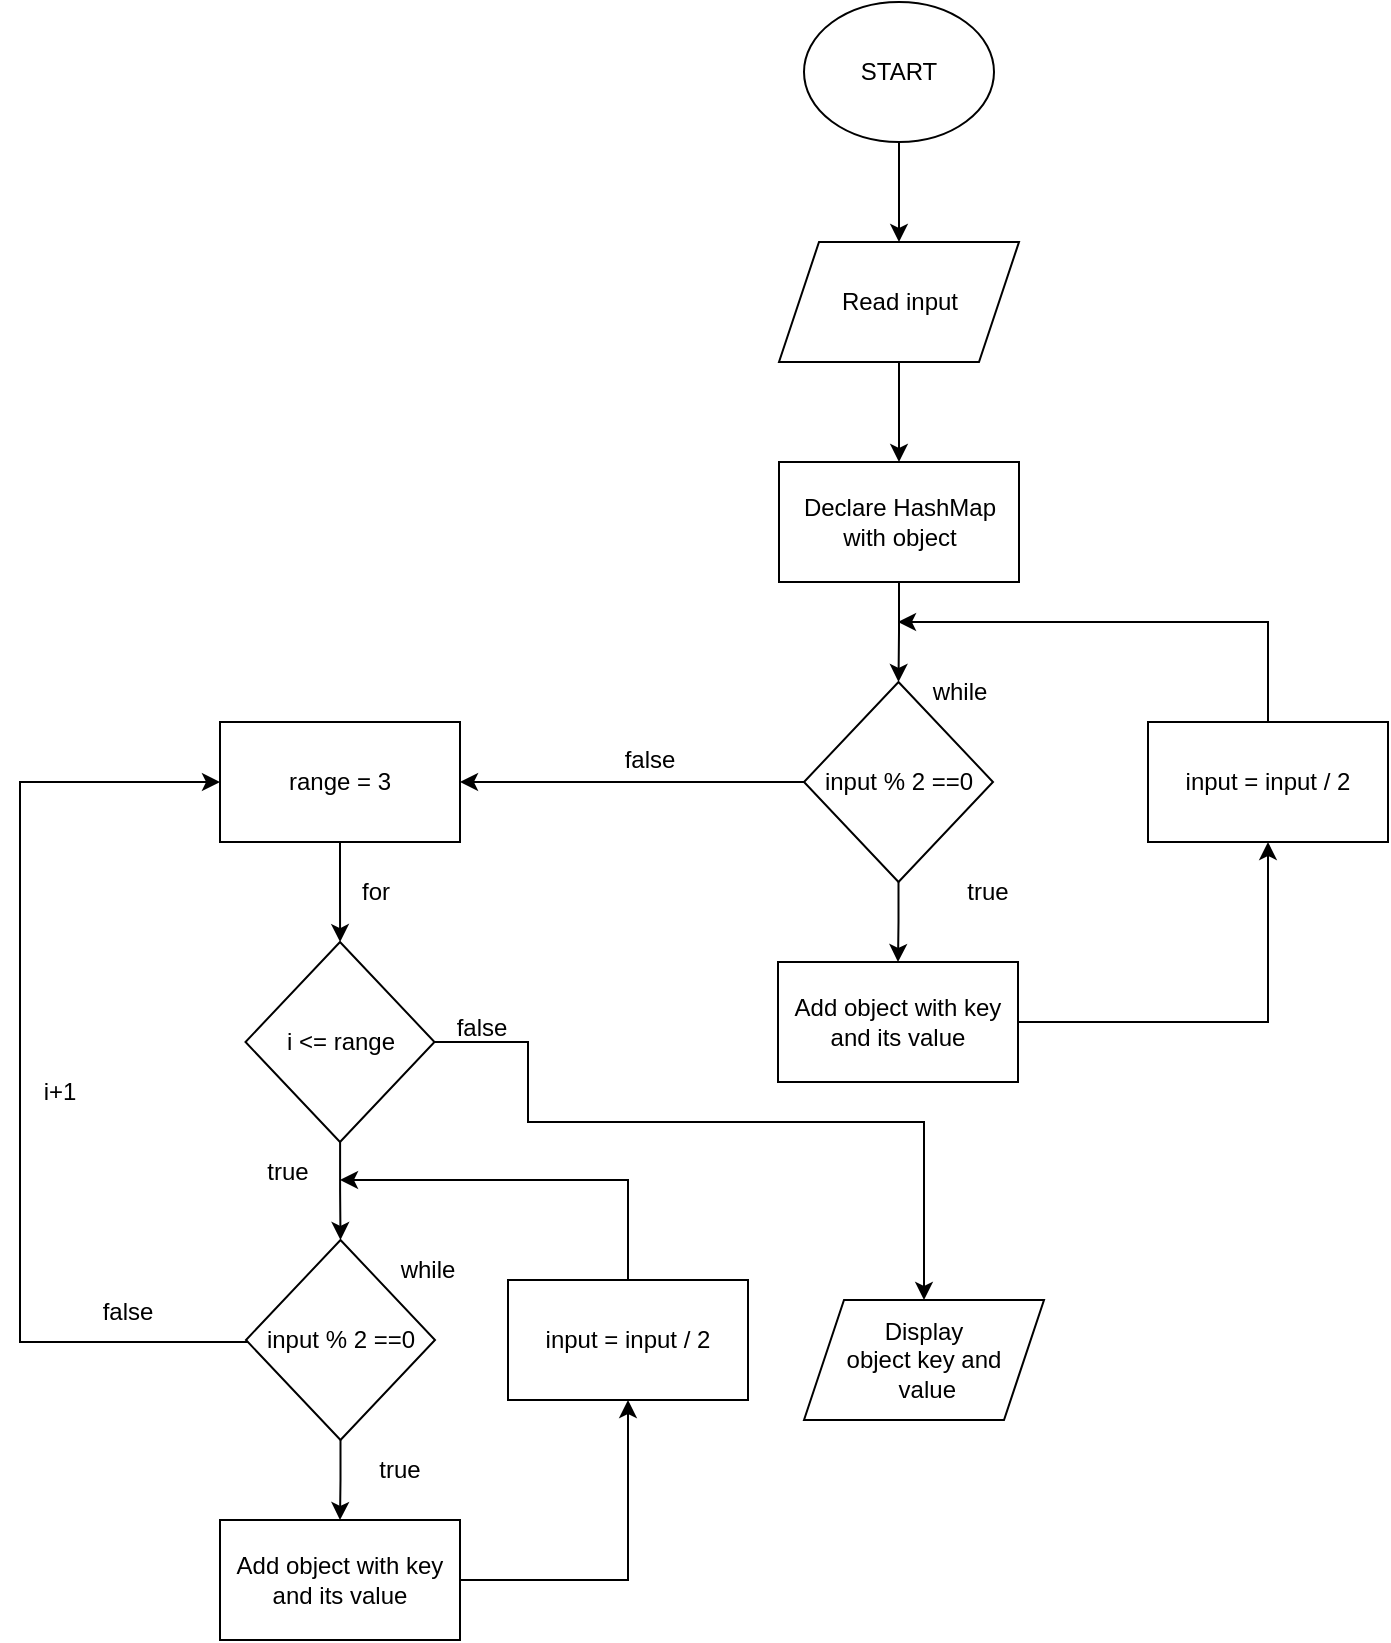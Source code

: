 <mxfile version="27.0.9">
  <diagram name="Page-1" id="ADm4TOCSpsVAO73PpJz7">
    <mxGraphModel dx="2276" dy="1941" grid="1" gridSize="10" guides="1" tooltips="1" connect="1" arrows="1" fold="1" page="1" pageScale="1" pageWidth="850" pageHeight="1100" math="0" shadow="0">
      <root>
        <mxCell id="0" />
        <mxCell id="1" parent="0" />
        <mxCell id="KlrDeAPHusBaZ4POctRc-10" value="" style="edgeStyle=orthogonalEdgeStyle;rounded=0;orthogonalLoop=1;jettySize=auto;html=1;" parent="1" source="KlrDeAPHusBaZ4POctRc-1" target="KlrDeAPHusBaZ4POctRc-3" edge="1">
          <mxGeometry relative="1" as="geometry" />
        </mxCell>
        <mxCell id="KlrDeAPHusBaZ4POctRc-1" value="START" style="ellipse;whiteSpace=wrap;html=1;" parent="1" vertex="1">
          <mxGeometry x="378" y="-1070" width="95" height="70" as="geometry" />
        </mxCell>
        <mxCell id="KlrDeAPHusBaZ4POctRc-11" value="" style="edgeStyle=orthogonalEdgeStyle;rounded=0;orthogonalLoop=1;jettySize=auto;html=1;" parent="1" source="KlrDeAPHusBaZ4POctRc-2" target="KlrDeAPHusBaZ4POctRc-4" edge="1">
          <mxGeometry relative="1" as="geometry" />
        </mxCell>
        <mxCell id="KlrDeAPHusBaZ4POctRc-2" value="Declare HashMap&lt;div&gt;with object&lt;/div&gt;" style="rounded=0;whiteSpace=wrap;html=1;" parent="1" vertex="1">
          <mxGeometry x="365.5" y="-840" width="120" height="60" as="geometry" />
        </mxCell>
        <mxCell id="KlrDeAPHusBaZ4POctRc-9" value="" style="edgeStyle=orthogonalEdgeStyle;rounded=0;orthogonalLoop=1;jettySize=auto;html=1;" parent="1" source="KlrDeAPHusBaZ4POctRc-3" target="KlrDeAPHusBaZ4POctRc-2" edge="1">
          <mxGeometry relative="1" as="geometry" />
        </mxCell>
        <mxCell id="KlrDeAPHusBaZ4POctRc-3" value="Read input" style="shape=parallelogram;perimeter=parallelogramPerimeter;whiteSpace=wrap;html=1;fixedSize=1;" parent="1" vertex="1">
          <mxGeometry x="365.5" y="-950" width="120" height="60" as="geometry" />
        </mxCell>
        <mxCell id="KlrDeAPHusBaZ4POctRc-6" value="" style="edgeStyle=orthogonalEdgeStyle;rounded=0;orthogonalLoop=1;jettySize=auto;html=1;" parent="1" source="KlrDeAPHusBaZ4POctRc-4" target="KlrDeAPHusBaZ4POctRc-5" edge="1">
          <mxGeometry relative="1" as="geometry" />
        </mxCell>
        <mxCell id="KlrDeAPHusBaZ4POctRc-28" value="" style="edgeStyle=orthogonalEdgeStyle;rounded=0;orthogonalLoop=1;jettySize=auto;html=1;" parent="1" source="KlrDeAPHusBaZ4POctRc-4" target="KlrDeAPHusBaZ4POctRc-23" edge="1">
          <mxGeometry relative="1" as="geometry" />
        </mxCell>
        <mxCell id="KlrDeAPHusBaZ4POctRc-4" value="&lt;div&gt;input % 2 ==0&lt;/div&gt;" style="rhombus;whiteSpace=wrap;html=1;" parent="1" vertex="1">
          <mxGeometry x="378" y="-730" width="94.5" height="100" as="geometry" />
        </mxCell>
        <mxCell id="KlrDeAPHusBaZ4POctRc-8" style="edgeStyle=orthogonalEdgeStyle;rounded=0;orthogonalLoop=1;jettySize=auto;html=1;exitX=0.5;exitY=0;exitDx=0;exitDy=0;" parent="1" source="KlrDeAPHusBaZ4POctRc-17" edge="1">
          <mxGeometry relative="1" as="geometry">
            <mxPoint x="775" y="-720" as="sourcePoint" />
            <mxPoint x="425" y="-760" as="targetPoint" />
            <Array as="points">
              <mxPoint x="610" y="-760" />
            </Array>
          </mxGeometry>
        </mxCell>
        <mxCell id="KlrDeAPHusBaZ4POctRc-18" value="" style="edgeStyle=orthogonalEdgeStyle;rounded=0;orthogonalLoop=1;jettySize=auto;html=1;" parent="1" source="KlrDeAPHusBaZ4POctRc-5" target="KlrDeAPHusBaZ4POctRc-17" edge="1">
          <mxGeometry relative="1" as="geometry" />
        </mxCell>
        <mxCell id="KlrDeAPHusBaZ4POctRc-5" value="Add object with key and its value" style="whiteSpace=wrap;html=1;" parent="1" vertex="1">
          <mxGeometry x="365" y="-590" width="120" height="60" as="geometry" />
        </mxCell>
        <mxCell id="KlrDeAPHusBaZ4POctRc-37" value="" style="edgeStyle=orthogonalEdgeStyle;rounded=0;orthogonalLoop=1;jettySize=auto;html=1;" parent="1" source="KlrDeAPHusBaZ4POctRc-12" target="KlrDeAPHusBaZ4POctRc-31" edge="1">
          <mxGeometry relative="1" as="geometry" />
        </mxCell>
        <mxCell id="KlrDeAPHusBaZ4POctRc-50" style="edgeStyle=orthogonalEdgeStyle;rounded=0;orthogonalLoop=1;jettySize=auto;html=1;entryX=0.5;entryY=0;entryDx=0;entryDy=0;exitX=1;exitY=0.5;exitDx=0;exitDy=0;" parent="1" source="KlrDeAPHusBaZ4POctRc-12" target="KlrDeAPHusBaZ4POctRc-49" edge="1">
          <mxGeometry relative="1" as="geometry">
            <mxPoint x="220" y="-550" as="sourcePoint" />
            <Array as="points">
              <mxPoint x="240" y="-550" />
              <mxPoint x="240" y="-510" />
              <mxPoint x="438" y="-510" />
            </Array>
          </mxGeometry>
        </mxCell>
        <mxCell id="KlrDeAPHusBaZ4POctRc-12" value="i &amp;lt;= range" style="rhombus;whiteSpace=wrap;html=1;" parent="1" vertex="1">
          <mxGeometry x="98.75" y="-600" width="94.5" height="100" as="geometry" />
        </mxCell>
        <mxCell id="KlrDeAPHusBaZ4POctRc-14" value="true" style="text;strokeColor=none;align=center;fillColor=none;html=1;verticalAlign=middle;whiteSpace=wrap;rounded=0;" parent="1" vertex="1">
          <mxGeometry x="440" y="-640" width="60" height="30" as="geometry" />
        </mxCell>
        <mxCell id="KlrDeAPHusBaZ4POctRc-15" value="false" style="text;strokeColor=none;align=center;fillColor=none;html=1;verticalAlign=middle;whiteSpace=wrap;rounded=0;" parent="1" vertex="1">
          <mxGeometry x="271" y="-706" width="60" height="30" as="geometry" />
        </mxCell>
        <mxCell id="KlrDeAPHusBaZ4POctRc-17" value="input = input / 2" style="whiteSpace=wrap;html=1;" parent="1" vertex="1">
          <mxGeometry x="550" y="-710" width="120" height="60" as="geometry" />
        </mxCell>
        <mxCell id="KlrDeAPHusBaZ4POctRc-21" value="while" style="text;strokeColor=none;align=center;fillColor=none;html=1;verticalAlign=middle;whiteSpace=wrap;rounded=0;" parent="1" vertex="1">
          <mxGeometry x="425.5" y="-740" width="60" height="30" as="geometry" />
        </mxCell>
        <mxCell id="KlrDeAPHusBaZ4POctRc-22" value="for" style="text;strokeColor=none;align=center;fillColor=none;html=1;verticalAlign=middle;whiteSpace=wrap;rounded=0;" parent="1" vertex="1">
          <mxGeometry x="133.5" y="-640" width="60" height="30" as="geometry" />
        </mxCell>
        <mxCell id="KlrDeAPHusBaZ4POctRc-36" value="" style="edgeStyle=orthogonalEdgeStyle;rounded=0;orthogonalLoop=1;jettySize=auto;html=1;" parent="1" source="KlrDeAPHusBaZ4POctRc-23" target="KlrDeAPHusBaZ4POctRc-12" edge="1">
          <mxGeometry relative="1" as="geometry" />
        </mxCell>
        <mxCell id="KlrDeAPHusBaZ4POctRc-23" value="range = 3" style="rounded=0;whiteSpace=wrap;html=1;" parent="1" vertex="1">
          <mxGeometry x="86" y="-710" width="120" height="60" as="geometry" />
        </mxCell>
        <mxCell id="KlrDeAPHusBaZ4POctRc-30" value="while" style="text;strokeColor=none;align=center;fillColor=none;html=1;verticalAlign=middle;whiteSpace=wrap;rounded=0;" parent="1" vertex="1">
          <mxGeometry x="160" y="-451" width="60" height="30" as="geometry" />
        </mxCell>
        <mxCell id="KlrDeAPHusBaZ4POctRc-38" value="" style="edgeStyle=orthogonalEdgeStyle;rounded=0;orthogonalLoop=1;jettySize=auto;html=1;" parent="1" source="KlrDeAPHusBaZ4POctRc-31" target="KlrDeAPHusBaZ4POctRc-32" edge="1">
          <mxGeometry relative="1" as="geometry" />
        </mxCell>
        <mxCell id="KlrDeAPHusBaZ4POctRc-41" style="edgeStyle=orthogonalEdgeStyle;rounded=0;orthogonalLoop=1;jettySize=auto;html=1;entryX=0;entryY=0.5;entryDx=0;entryDy=0;" parent="1" source="KlrDeAPHusBaZ4POctRc-31" target="KlrDeAPHusBaZ4POctRc-23" edge="1">
          <mxGeometry relative="1" as="geometry">
            <mxPoint x="-24" y="-680" as="targetPoint" />
            <Array as="points">
              <mxPoint x="-14" y="-400" />
              <mxPoint x="-14" y="-680" />
            </Array>
          </mxGeometry>
        </mxCell>
        <mxCell id="KlrDeAPHusBaZ4POctRc-31" value="&lt;div&gt;input % 2 ==0&lt;/div&gt;" style="rhombus;whiteSpace=wrap;html=1;" parent="1" vertex="1">
          <mxGeometry x="99" y="-451" width="94.5" height="100" as="geometry" />
        </mxCell>
        <mxCell id="KlrDeAPHusBaZ4POctRc-32" value="Add object with key and its value" style="whiteSpace=wrap;html=1;" parent="1" vertex="1">
          <mxGeometry x="86" y="-311" width="120" height="60" as="geometry" />
        </mxCell>
        <mxCell id="KlrDeAPHusBaZ4POctRc-33" value="input = input / 2" style="whiteSpace=wrap;html=1;" parent="1" vertex="1">
          <mxGeometry x="230" y="-431" width="120" height="60" as="geometry" />
        </mxCell>
        <mxCell id="KlrDeAPHusBaZ4POctRc-34" value="" style="edgeStyle=orthogonalEdgeStyle;rounded=0;orthogonalLoop=1;jettySize=auto;html=1;" parent="1" source="KlrDeAPHusBaZ4POctRc-32" target="KlrDeAPHusBaZ4POctRc-33" edge="1">
          <mxGeometry relative="1" as="geometry" />
        </mxCell>
        <mxCell id="KlrDeAPHusBaZ4POctRc-35" style="edgeStyle=orthogonalEdgeStyle;rounded=0;orthogonalLoop=1;jettySize=auto;html=1;exitX=0.5;exitY=0;exitDx=0;exitDy=0;" parent="1" source="KlrDeAPHusBaZ4POctRc-33" edge="1">
          <mxGeometry relative="1" as="geometry">
            <mxPoint x="496" y="-441" as="sourcePoint" />
            <mxPoint x="146" y="-481" as="targetPoint" />
            <Array as="points">
              <mxPoint x="290" y="-481" />
            </Array>
          </mxGeometry>
        </mxCell>
        <mxCell id="KlrDeAPHusBaZ4POctRc-39" value="true" style="text;strokeColor=none;align=center;fillColor=none;html=1;verticalAlign=middle;whiteSpace=wrap;rounded=0;" parent="1" vertex="1">
          <mxGeometry x="146" y="-351" width="60" height="30" as="geometry" />
        </mxCell>
        <mxCell id="KlrDeAPHusBaZ4POctRc-40" value="false" style="text;strokeColor=none;align=center;fillColor=none;html=1;verticalAlign=middle;whiteSpace=wrap;rounded=0;" parent="1" vertex="1">
          <mxGeometry x="10" y="-430" width="60" height="30" as="geometry" />
        </mxCell>
        <mxCell id="KlrDeAPHusBaZ4POctRc-42" value="i+1" style="text;strokeColor=none;align=center;fillColor=none;html=1;verticalAlign=middle;whiteSpace=wrap;rounded=0;" parent="1" vertex="1">
          <mxGeometry x="-24" y="-540" width="60" height="30" as="geometry" />
        </mxCell>
        <mxCell id="KlrDeAPHusBaZ4POctRc-44" value="true" style="text;strokeColor=none;align=center;fillColor=none;html=1;verticalAlign=middle;whiteSpace=wrap;rounded=0;" parent="1" vertex="1">
          <mxGeometry x="90" y="-500" width="60" height="30" as="geometry" />
        </mxCell>
        <mxCell id="KlrDeAPHusBaZ4POctRc-47" value="false" style="text;strokeColor=none;align=center;fillColor=none;html=1;verticalAlign=middle;whiteSpace=wrap;rounded=0;" parent="1" vertex="1">
          <mxGeometry x="187" y="-572" width="60" height="30" as="geometry" />
        </mxCell>
        <mxCell id="KlrDeAPHusBaZ4POctRc-49" value="Display&lt;div&gt;object key and&lt;br&gt;&amp;nbsp;value&lt;/div&gt;" style="shape=parallelogram;perimeter=parallelogramPerimeter;whiteSpace=wrap;html=1;fixedSize=1;" parent="1" vertex="1">
          <mxGeometry x="378" y="-421" width="120" height="60" as="geometry" />
        </mxCell>
      </root>
    </mxGraphModel>
  </diagram>
</mxfile>
